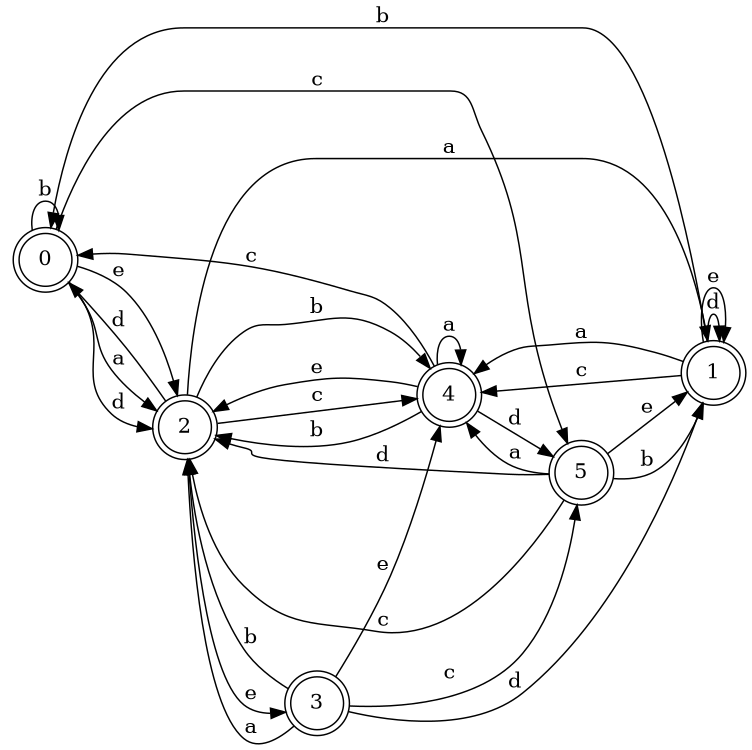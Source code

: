digraph n5_8 {
__start0 [label="" shape="none"];

rankdir=LR;
size="8,5";

s0 [style="rounded,filled", color="black", fillcolor="white" shape="doublecircle", label="0"];
s1 [style="rounded,filled", color="black", fillcolor="white" shape="doublecircle", label="1"];
s2 [style="rounded,filled", color="black", fillcolor="white" shape="doublecircle", label="2"];
s3 [style="rounded,filled", color="black", fillcolor="white" shape="doublecircle", label="3"];
s4 [style="rounded,filled", color="black", fillcolor="white" shape="doublecircle", label="4"];
s5 [style="rounded,filled", color="black", fillcolor="white" shape="doublecircle", label="5"];
s0 -> s2 [label="a"];
s0 -> s0 [label="b"];
s0 -> s5 [label="c"];
s0 -> s2 [label="d"];
s0 -> s2 [label="e"];
s1 -> s4 [label="a"];
s1 -> s0 [label="b"];
s1 -> s4 [label="c"];
s1 -> s1 [label="d"];
s1 -> s1 [label="e"];
s2 -> s1 [label="a"];
s2 -> s4 [label="b"];
s2 -> s4 [label="c"];
s2 -> s0 [label="d"];
s2 -> s3 [label="e"];
s3 -> s2 [label="a"];
s3 -> s2 [label="b"];
s3 -> s5 [label="c"];
s3 -> s1 [label="d"];
s3 -> s4 [label="e"];
s4 -> s4 [label="a"];
s4 -> s2 [label="b"];
s4 -> s0 [label="c"];
s4 -> s5 [label="d"];
s4 -> s2 [label="e"];
s5 -> s4 [label="a"];
s5 -> s1 [label="b"];
s5 -> s2 [label="c"];
s5 -> s2 [label="d"];
s5 -> s1 [label="e"];

}
